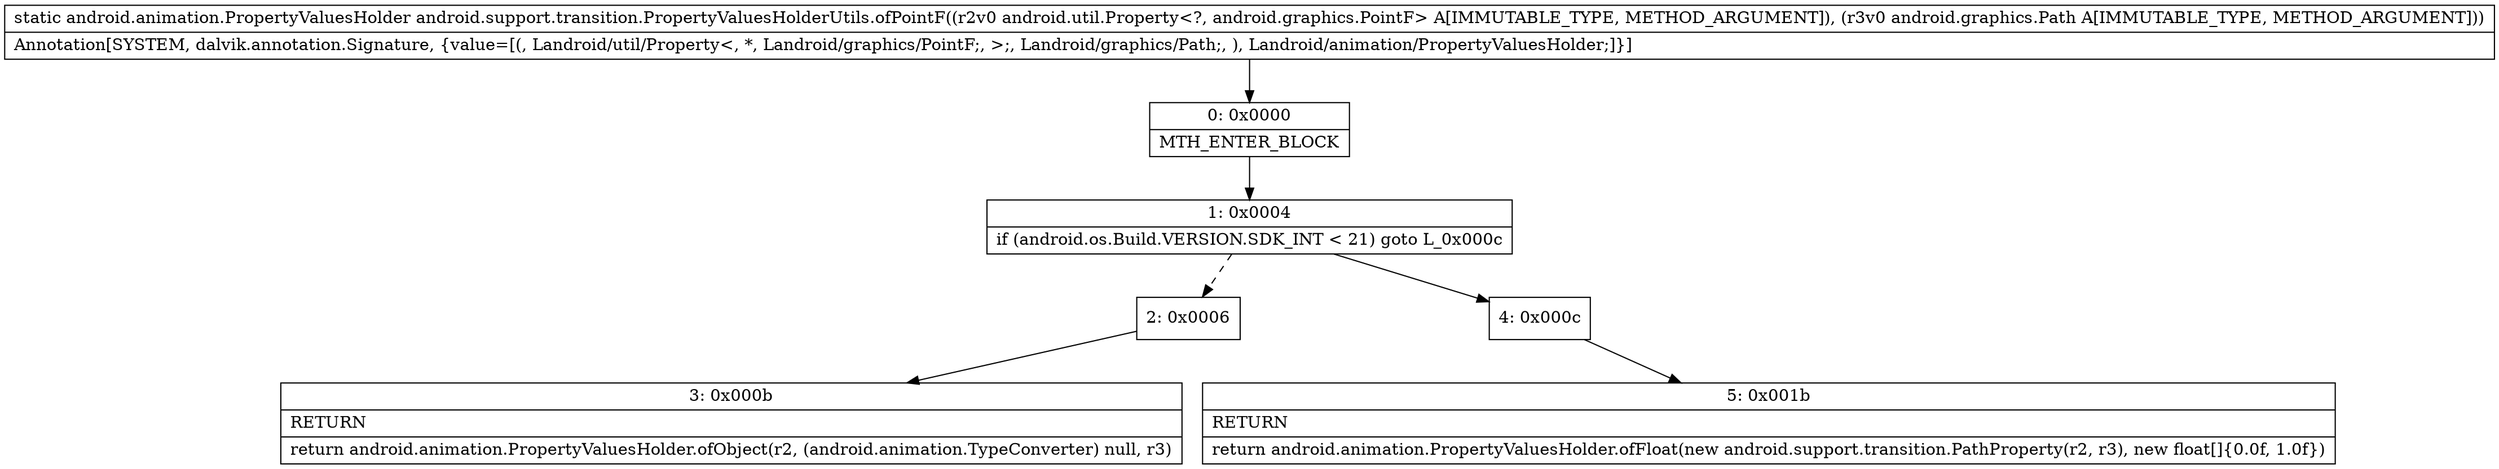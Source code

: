 digraph "CFG forandroid.support.transition.PropertyValuesHolderUtils.ofPointF(Landroid\/util\/Property;Landroid\/graphics\/Path;)Landroid\/animation\/PropertyValuesHolder;" {
Node_0 [shape=record,label="{0\:\ 0x0000|MTH_ENTER_BLOCK\l}"];
Node_1 [shape=record,label="{1\:\ 0x0004|if (android.os.Build.VERSION.SDK_INT \< 21) goto L_0x000c\l}"];
Node_2 [shape=record,label="{2\:\ 0x0006}"];
Node_3 [shape=record,label="{3\:\ 0x000b|RETURN\l|return android.animation.PropertyValuesHolder.ofObject(r2, (android.animation.TypeConverter) null, r3)\l}"];
Node_4 [shape=record,label="{4\:\ 0x000c}"];
Node_5 [shape=record,label="{5\:\ 0x001b|RETURN\l|return android.animation.PropertyValuesHolder.ofFloat(new android.support.transition.PathProperty(r2, r3), new float[]\{0.0f, 1.0f\})\l}"];
MethodNode[shape=record,label="{static android.animation.PropertyValuesHolder android.support.transition.PropertyValuesHolderUtils.ofPointF((r2v0 android.util.Property\<?, android.graphics.PointF\> A[IMMUTABLE_TYPE, METHOD_ARGUMENT]), (r3v0 android.graphics.Path A[IMMUTABLE_TYPE, METHOD_ARGUMENT]))  | Annotation[SYSTEM, dalvik.annotation.Signature, \{value=[(, Landroid\/util\/Property\<, *, Landroid\/graphics\/PointF;, \>;, Landroid\/graphics\/Path;, ), Landroid\/animation\/PropertyValuesHolder;]\}]\l}"];
MethodNode -> Node_0;
Node_0 -> Node_1;
Node_1 -> Node_2[style=dashed];
Node_1 -> Node_4;
Node_2 -> Node_3;
Node_4 -> Node_5;
}

